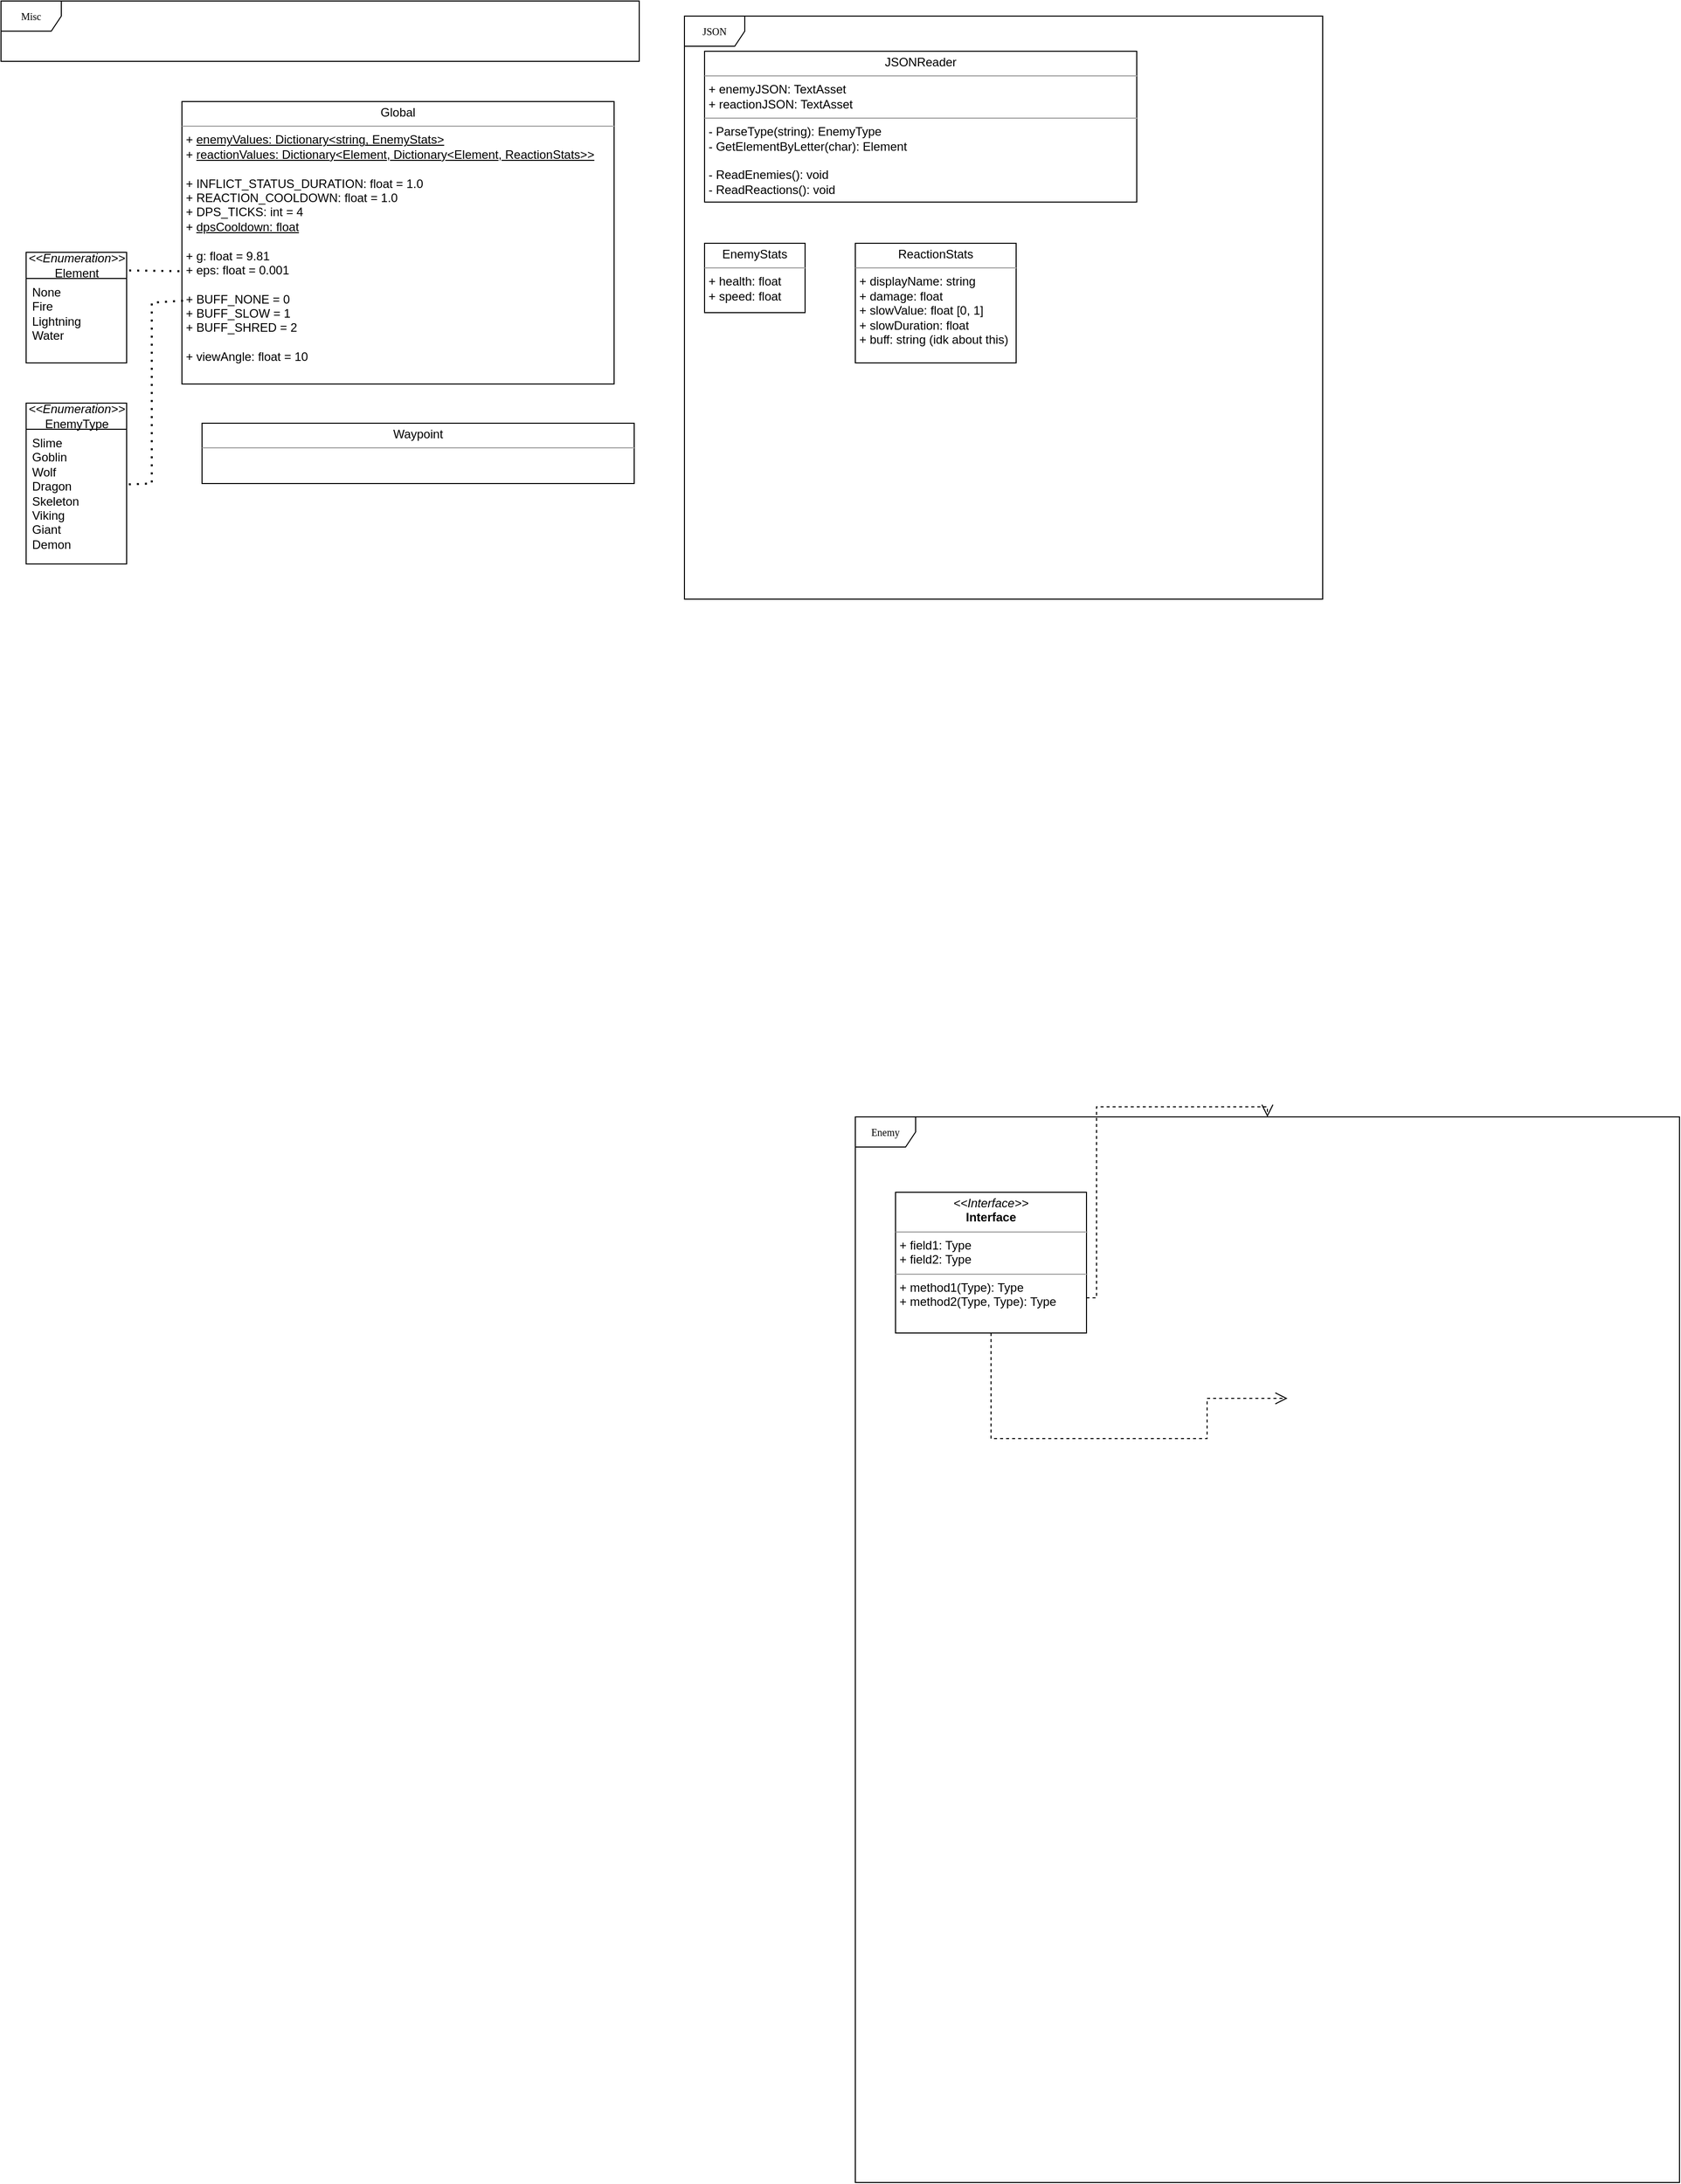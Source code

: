 <mxfile version="26.1.0">
  <diagram name="Page-1" id="c4acf3e9-155e-7222-9cf6-157b1a14988f">
    <mxGraphModel dx="1512" dy="1735" grid="1" gridSize="10" guides="1" tooltips="1" connect="1" arrows="1" fold="1" page="1" pageScale="1" pageWidth="850" pageHeight="1100" background="none" math="0" shadow="0">
      <root>
        <mxCell id="0" />
        <mxCell id="1" parent="0" />
        <mxCell id="17acba5748e5396b-1" value="Enemy" style="shape=umlFrame;whiteSpace=wrap;html=1;rounded=0;shadow=0;comic=0;labelBackgroundColor=none;strokeWidth=1;fontFamily=Verdana;fontSize=10;align=center;" parent="1" vertex="1">
          <mxGeometry x="20" y="20" width="820" height="1060" as="geometry" />
        </mxCell>
        <mxCell id="5d2195bd80daf111-25" style="edgeStyle=orthogonalEdgeStyle;rounded=0;html=1;dashed=1;labelBackgroundColor=none;startFill=0;endArrow=open;endFill=0;endSize=10;fontFamily=Verdana;fontSize=10;" parent="1" source="5d2195bd80daf111-19" edge="1">
          <mxGeometry relative="1" as="geometry">
            <Array as="points">
              <mxPoint x="370" y="340" />
              <mxPoint x="370" y="300" />
            </Array>
            <mxPoint x="450" y="300" as="targetPoint" />
          </mxGeometry>
        </mxCell>
        <mxCell id="5d2195bd80daf111-27" style="edgeStyle=orthogonalEdgeStyle;rounded=0;html=1;exitX=1;exitY=0.75;dashed=1;labelBackgroundColor=none;startFill=0;endArrow=open;endFill=0;endSize=10;fontFamily=Verdana;fontSize=10;" parent="1" source="5d2195bd80daf111-19" target="17acba5748e5396b-1" edge="1">
          <mxGeometry relative="1" as="geometry">
            <Array as="points" />
            <mxPoint x="380" y="440" as="targetPoint" />
          </mxGeometry>
        </mxCell>
        <mxCell id="5d2195bd80daf111-19" value="&lt;p style=&quot;margin:0px;margin-top:4px;text-align:center;&quot;&gt;&lt;i&gt;&amp;lt;&amp;lt;Interface&amp;gt;&amp;gt;&lt;/i&gt;&lt;br/&gt;&lt;b&gt;Interface&lt;/b&gt;&lt;/p&gt;&lt;hr size=&quot;1&quot;/&gt;&lt;p style=&quot;margin:0px;margin-left:4px;&quot;&gt;+ field1: Type&lt;br/&gt;+ field2: Type&lt;/p&gt;&lt;hr size=&quot;1&quot;/&gt;&lt;p style=&quot;margin:0px;margin-left:4px;&quot;&gt;+ method1(Type): Type&lt;br/&gt;+ method2(Type, Type): Type&lt;/p&gt;" style="verticalAlign=top;align=left;overflow=fill;fontSize=12;fontFamily=Helvetica;html=1;rounded=0;shadow=0;comic=0;labelBackgroundColor=none;strokeWidth=1" parent="1" vertex="1">
          <mxGeometry x="60" y="95" width="190" height="140" as="geometry" />
        </mxCell>
        <mxCell id="8_E79tZhlZQJeYb00X7b-1" value="&lt;p style=&quot;margin:0px;margin-top:4px;text-align:center;&quot;&gt;Global&lt;/p&gt;&lt;hr size=&quot;1&quot;&gt;&lt;p style=&quot;margin:0px;margin-left:4px;&quot;&gt;+ &lt;u&gt;enemyValues: Dictionary&amp;lt;string, EnemyStats&amp;gt;&lt;/u&gt;&lt;br&gt;&lt;/p&gt;&lt;p style=&quot;margin:0px;margin-left:4px;&quot;&gt;+ &lt;u&gt;reactionValues: Dictionary&amp;lt;Element, Dictionary&amp;lt;Element, ReactionStats&amp;gt;&amp;gt;&lt;/u&gt;&lt;/p&gt;&lt;p style=&quot;margin:0px;margin-left:4px;&quot;&gt;&lt;br&gt;&lt;/p&gt;&lt;p style=&quot;margin:0px;margin-left:4px;&quot;&gt;+ INFLICT_STATUS_DURATION: float = 1.0&lt;/p&gt;&lt;p style=&quot;margin:0px;margin-left:4px;&quot;&gt;+ REACTION_COOLDOWN: float = 1.0&lt;/p&gt;&lt;p style=&quot;margin:0px;margin-left:4px;&quot;&gt;+ DPS_TICKS: int = 4&lt;/p&gt;&lt;p style=&quot;margin:0px;margin-left:4px;&quot;&gt;+ &lt;u&gt;dpsCooldown: float&lt;/u&gt;&lt;/p&gt;&lt;p style=&quot;margin:0px;margin-left:4px;&quot;&gt;&lt;u&gt;&lt;br&gt;&lt;/u&gt;&lt;/p&gt;&lt;p style=&quot;margin:0px;margin-left:4px;&quot;&gt;+ g: float = 9.81&lt;/p&gt;&lt;p style=&quot;margin:0px;margin-left:4px;&quot;&gt;+ eps: float = 0.001&lt;/p&gt;&lt;p style=&quot;margin:0px;margin-left:4px;&quot;&gt;&lt;br&gt;&lt;/p&gt;&lt;p style=&quot;margin:0px;margin-left:4px;&quot;&gt;+ BUFF_NONE = 0&lt;/p&gt;&lt;p style=&quot;margin:0px;margin-left:4px;&quot;&gt;+ BUFF_SLOW = 1&lt;/p&gt;&lt;p style=&quot;margin:0px;margin-left:4px;&quot;&gt;+ BUFF_SHRED = 2&lt;/p&gt;&lt;p style=&quot;margin:0px;margin-left:4px;&quot;&gt;&lt;br&gt;&lt;/p&gt;&lt;p style=&quot;margin:0px;margin-left:4px;&quot;&gt;+ viewAngle: float = 10&lt;/p&gt;" style="verticalAlign=top;align=left;overflow=fill;fontSize=12;fontFamily=Helvetica;html=1;rounded=0;shadow=0;comic=0;labelBackgroundColor=none;strokeWidth=1" vertex="1" parent="1">
          <mxGeometry x="-650" y="-990" width="430" height="281" as="geometry" />
        </mxCell>
        <mxCell id="8_E79tZhlZQJeYb00X7b-2" value="&lt;i style=&quot;font-family: Helvetica; font-size: 12px;&quot;&gt;&amp;lt;&amp;lt;Enumeration&amp;gt;&amp;gt;&lt;/i&gt;&lt;br style=&quot;font-family: Helvetica; font-size: 12px;&quot;&gt;&lt;div&gt;&lt;font face=&quot;Helvetica&quot;&gt;&lt;span style=&quot;font-size: 12px;&quot;&gt;Element&lt;/span&gt;&lt;/font&gt;&lt;/div&gt;" style="swimlane;html=1;fontStyle=0;childLayout=stackLayout;horizontal=1;startSize=26;fillColor=none;horizontalStack=0;resizeParent=1;resizeLast=0;collapsible=1;marginBottom=0;swimlaneFillColor=#ffffff;rounded=0;shadow=0;comic=0;labelBackgroundColor=none;strokeWidth=1;fontFamily=Verdana;fontSize=10;align=center;" vertex="1" parent="1">
          <mxGeometry x="-805" y="-840" width="100" height="110" as="geometry" />
        </mxCell>
        <mxCell id="8_E79tZhlZQJeYb00X7b-3" value="None&lt;div&gt;Fire&lt;/div&gt;&lt;div&gt;Lightning&lt;/div&gt;&lt;div&gt;Water&lt;/div&gt;" style="text;html=1;strokeColor=none;fillColor=none;align=left;verticalAlign=top;spacingLeft=4;spacingRight=4;whiteSpace=wrap;overflow=hidden;rotatable=0;points=[[0,0.5],[1,0.5]];portConstraint=eastwest;" vertex="1" parent="8_E79tZhlZQJeYb00X7b-2">
          <mxGeometry y="26" width="100" height="84" as="geometry" />
        </mxCell>
        <mxCell id="8_E79tZhlZQJeYb00X7b-6" value="" style="endArrow=none;dashed=1;html=1;dashPattern=1 3;strokeWidth=2;rounded=0;exitX=1.025;exitY=0.164;exitDx=0;exitDy=0;exitPerimeter=0;entryX=0.007;entryY=0.601;entryDx=0;entryDy=0;entryPerimeter=0;" edge="1" parent="1" source="8_E79tZhlZQJeYb00X7b-2" target="8_E79tZhlZQJeYb00X7b-1">
          <mxGeometry width="50" height="50" relative="1" as="geometry">
            <mxPoint x="-175" y="-630" as="sourcePoint" />
            <mxPoint x="-125" y="-680" as="targetPoint" />
          </mxGeometry>
        </mxCell>
        <mxCell id="8_E79tZhlZQJeYb00X7b-7" value="Misc" style="shape=umlFrame;whiteSpace=wrap;html=1;rounded=0;shadow=0;comic=0;labelBackgroundColor=none;strokeWidth=1;fontFamily=Verdana;fontSize=10;align=center;" vertex="1" parent="1">
          <mxGeometry x="-830" y="-1090" width="635" height="60" as="geometry" />
        </mxCell>
        <mxCell id="8_E79tZhlZQJeYb00X7b-8" value="&lt;i style=&quot;font-family: Helvetica; font-size: 12px;&quot;&gt;&amp;lt;&amp;lt;Enumeration&amp;gt;&amp;gt;&lt;/i&gt;&lt;br style=&quot;font-family: Helvetica; font-size: 12px;&quot;&gt;&lt;div&gt;&lt;font face=&quot;Helvetica&quot;&gt;&lt;span style=&quot;font-size: 12px;&quot;&gt;EnemyType&lt;/span&gt;&lt;/font&gt;&lt;/div&gt;" style="swimlane;html=1;fontStyle=0;childLayout=stackLayout;horizontal=1;startSize=26;fillColor=none;horizontalStack=0;resizeParent=1;resizeLast=0;collapsible=1;marginBottom=0;swimlaneFillColor=#ffffff;rounded=0;shadow=0;comic=0;labelBackgroundColor=none;strokeWidth=1;fontFamily=Verdana;fontSize=10;align=center;" vertex="1" parent="1">
          <mxGeometry x="-805" y="-690" width="100" height="160" as="geometry" />
        </mxCell>
        <mxCell id="8_E79tZhlZQJeYb00X7b-9" value="Slime&lt;div&gt;Goblin&lt;/div&gt;&lt;div&gt;Wolf&lt;/div&gt;&lt;div&gt;Dragon&lt;/div&gt;&lt;div&gt;Skeleton&lt;/div&gt;&lt;div&gt;Viking&lt;/div&gt;&lt;div&gt;Giant&lt;/div&gt;&lt;div&gt;Demon&lt;/div&gt;" style="text;html=1;strokeColor=none;fillColor=none;align=left;verticalAlign=top;spacingLeft=4;spacingRight=4;whiteSpace=wrap;overflow=hidden;rotatable=0;points=[[0,0.5],[1,0.5]];portConstraint=eastwest;" vertex="1" parent="8_E79tZhlZQJeYb00X7b-8">
          <mxGeometry y="26" width="100" height="134" as="geometry" />
        </mxCell>
        <mxCell id="8_E79tZhlZQJeYb00X7b-10" value="" style="endArrow=none;dashed=1;html=1;dashPattern=1 3;strokeWidth=2;rounded=0;exitX=1.022;exitY=0.409;exitDx=0;exitDy=0;exitPerimeter=0;entryX=0.004;entryY=0.705;entryDx=0;entryDy=0;entryPerimeter=0;" edge="1" parent="1" source="8_E79tZhlZQJeYb00X7b-9" target="8_E79tZhlZQJeYb00X7b-1">
          <mxGeometry width="50" height="50" relative="1" as="geometry">
            <mxPoint x="-705" y="-620" as="sourcePoint" />
            <mxPoint x="-652" y="-791" as="targetPoint" />
            <Array as="points">
              <mxPoint x="-680" y="-610" />
              <mxPoint x="-680" y="-790" />
            </Array>
          </mxGeometry>
        </mxCell>
        <mxCell id="8_E79tZhlZQJeYb00X7b-11" value="&lt;p style=&quot;margin:0px;margin-top:4px;text-align:center;&quot;&gt;Waypoint&lt;/p&gt;&lt;hr size=&quot;1&quot;&gt;&lt;p style=&quot;margin:0px;margin-left:4px;&quot;&gt;&lt;br&gt;&lt;/p&gt;" style="verticalAlign=top;align=left;overflow=fill;fontSize=12;fontFamily=Helvetica;html=1;rounded=0;shadow=0;comic=0;labelBackgroundColor=none;strokeWidth=1" vertex="1" parent="1">
          <mxGeometry x="-630" y="-670" width="430" height="60" as="geometry" />
        </mxCell>
        <mxCell id="8_E79tZhlZQJeYb00X7b-12" value="JSON" style="shape=umlFrame;whiteSpace=wrap;html=1;rounded=0;shadow=0;comic=0;labelBackgroundColor=none;strokeWidth=1;fontFamily=Verdana;fontSize=10;align=center;" vertex="1" parent="1">
          <mxGeometry x="-150" y="-1075" width="635" height="580" as="geometry" />
        </mxCell>
        <mxCell id="8_E79tZhlZQJeYb00X7b-13" value="&lt;p style=&quot;margin:0px;margin-top:4px;text-align:center;&quot;&gt;JSONReader&lt;/p&gt;&lt;hr size=&quot;1&quot;&gt;&lt;p style=&quot;margin:0px;margin-left:4px;&quot;&gt;+ enemyJSON: TextAsset&lt;br&gt;&lt;/p&gt;&lt;p style=&quot;margin:0px;margin-left:4px;&quot;&gt;+ reactionJSON: TextAsset&lt;br&gt;&lt;/p&gt;&lt;hr size=&quot;1&quot;&gt;&lt;p style=&quot;margin: 0px 0px 0px 4px;&quot;&gt;- ParseType(string): EnemyType&lt;/p&gt;&lt;p style=&quot;margin: 0px 0px 0px 4px;&quot;&gt;- GetElementByLetter(char): Element&lt;/p&gt;&lt;p style=&quot;margin: 0px 0px 0px 4px;&quot;&gt;&lt;br&gt;&lt;/p&gt;&lt;p style=&quot;margin: 0px 0px 0px 4px;&quot;&gt;- ReadEnemies(): void&lt;/p&gt;&lt;p style=&quot;margin: 0px 0px 0px 4px;&quot;&gt;- ReadReactions(): void&lt;/p&gt;&lt;p style=&quot;margin: 0px 0px 0px 4px;&quot;&gt;&lt;br&gt;&lt;/p&gt;" style="verticalAlign=top;align=left;overflow=fill;fontSize=12;fontFamily=Helvetica;html=1;rounded=0;shadow=0;comic=0;labelBackgroundColor=none;strokeWidth=1" vertex="1" parent="1">
          <mxGeometry x="-130" y="-1040" width="430" height="150" as="geometry" />
        </mxCell>
        <mxCell id="8_E79tZhlZQJeYb00X7b-14" value="&lt;p style=&quot;margin:0px;margin-top:4px;text-align:center;&quot;&gt;EnemyStats&lt;/p&gt;&lt;hr size=&quot;1&quot;&gt;&lt;p style=&quot;margin:0px;margin-left:4px;&quot;&gt;+ health: float&lt;br&gt;+ speed: float&lt;/p&gt;" style="verticalAlign=top;align=left;overflow=fill;fontSize=12;fontFamily=Helvetica;html=1;rounded=0;shadow=0;comic=0;labelBackgroundColor=none;strokeWidth=1" vertex="1" parent="1">
          <mxGeometry x="-130" y="-849" width="100" height="69" as="geometry" />
        </mxCell>
        <mxCell id="8_E79tZhlZQJeYb00X7b-15" value="&lt;p style=&quot;margin:0px;margin-top:4px;text-align:center;&quot;&gt;ReactionStats&lt;/p&gt;&lt;hr size=&quot;1&quot;&gt;&lt;p style=&quot;margin:0px;margin-left:4px;&quot;&gt;+ displayName: string&lt;br&gt;+ damage: float&lt;/p&gt;&lt;p style=&quot;margin:0px;margin-left:4px;&quot;&gt;+ slowValue: float [0, 1]&lt;/p&gt;&lt;p style=&quot;margin:0px;margin-left:4px;&quot;&gt;+ slowDuration: float&lt;/p&gt;&lt;p style=&quot;margin:0px;margin-left:4px;&quot;&gt;+ buff: string (idk about this)&lt;/p&gt;" style="verticalAlign=top;align=left;overflow=fill;fontSize=12;fontFamily=Helvetica;html=1;rounded=0;shadow=0;comic=0;labelBackgroundColor=none;strokeWidth=1" vertex="1" parent="1">
          <mxGeometry x="20" y="-849" width="160" height="119" as="geometry" />
        </mxCell>
      </root>
    </mxGraphModel>
  </diagram>
</mxfile>

